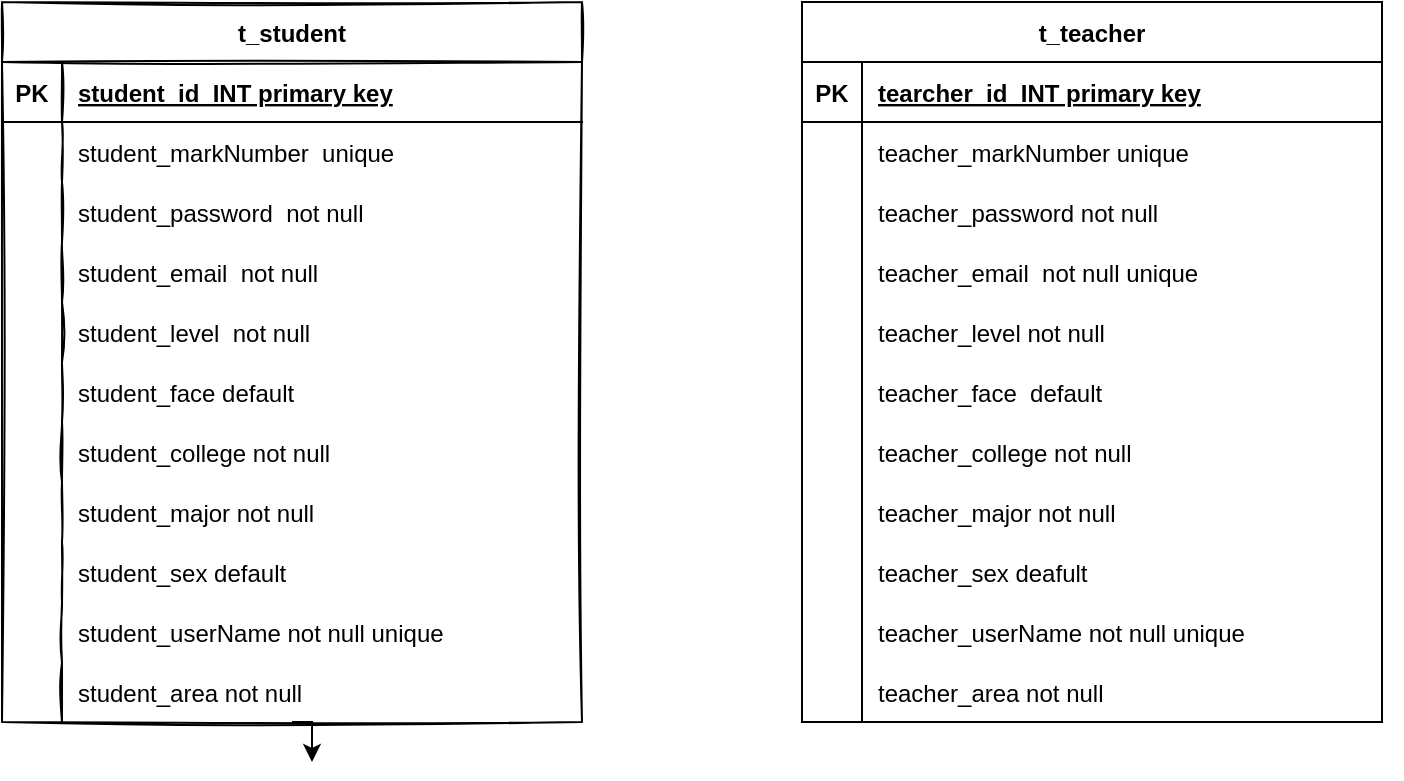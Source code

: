 <mxfile version="13.7.5" type="device"><diagram id="FRcTJmrRLP2db66bjI1D" name="第 1 页"><mxGraphModel dx="1872" dy="631" grid="1" gridSize="10" guides="1" tooltips="1" connect="1" arrows="1" fold="1" page="1" pageScale="1" pageWidth="827" pageHeight="1169" math="0" shadow="0"><root><mxCell id="0"/><mxCell id="1" parent="0"/><mxCell id="u-LH6TOXdFY9ahAZhwlP-93" value="" style="shape=partialRectangle;connectable=0;fillColor=none;top=0;left=0;bottom=0;right=0;align=left;spacingLeft=6;overflow=hidden;whiteSpace=wrap;" parent="1" vertex="1"><mxGeometry x="79" y="450" width="260" height="30" as="geometry"/></mxCell><mxCell id="u-LH6TOXdFY9ahAZhwlP-145" value="" style="group" parent="1" vertex="1" connectable="0"><mxGeometry x="-200" y="180" width="291" height="360" as="geometry"/></mxCell><mxCell id="u-LH6TOXdFY9ahAZhwlP-59" value="t_student" style="shape=table;startSize=30;container=1;collapsible=1;childLayout=tableLayout;fixedRows=1;rowLines=0;fontStyle=1;align=center;resizeLast=1;shadow=0;sketch=1;movable=1;resizable=1;rotatable=1;deletable=1;editable=1;connectable=1;" parent="u-LH6TOXdFY9ahAZhwlP-145" vertex="1"><mxGeometry width="290" height="360" as="geometry"><mxRectangle width="90" height="30" as="alternateBounds"/></mxGeometry></mxCell><mxCell id="u-LH6TOXdFY9ahAZhwlP-60" value="" style="shape=partialRectangle;collapsible=0;dropTarget=0;pointerEvents=0;fillColor=none;top=0;left=0;bottom=1;right=0;points=[[0,0.5],[1,0.5]];portConstraint=eastwest;" parent="u-LH6TOXdFY9ahAZhwlP-59" vertex="1"><mxGeometry y="30" width="290" height="30" as="geometry"/></mxCell><mxCell id="u-LH6TOXdFY9ahAZhwlP-61" value="PK" style="shape=partialRectangle;connectable=0;fillColor=none;top=0;left=0;bottom=0;right=0;fontStyle=1;overflow=hidden;" parent="u-LH6TOXdFY9ahAZhwlP-60" vertex="1"><mxGeometry width="30" height="30" as="geometry"/></mxCell><mxCell id="u-LH6TOXdFY9ahAZhwlP-62" value="student_id  INT primary key" style="shape=partialRectangle;connectable=0;fillColor=none;top=0;left=0;bottom=0;right=0;align=left;spacingLeft=6;fontStyle=5;overflow=hidden;" parent="u-LH6TOXdFY9ahAZhwlP-60" vertex="1"><mxGeometry x="30" width="260" height="30" as="geometry"/></mxCell><mxCell id="u-LH6TOXdFY9ahAZhwlP-63" value="" style="shape=partialRectangle;collapsible=0;dropTarget=0;pointerEvents=0;fillColor=none;top=0;left=0;bottom=0;right=0;points=[[0,0.5],[1,0.5]];portConstraint=eastwest;" parent="u-LH6TOXdFY9ahAZhwlP-59" vertex="1"><mxGeometry y="60" width="290" height="30" as="geometry"/></mxCell><mxCell id="u-LH6TOXdFY9ahAZhwlP-64" value="" style="shape=partialRectangle;connectable=0;fillColor=none;top=0;left=0;bottom=0;right=0;editable=1;overflow=hidden;" parent="u-LH6TOXdFY9ahAZhwlP-63" vertex="1"><mxGeometry width="30" height="30" as="geometry"/></mxCell><mxCell id="u-LH6TOXdFY9ahAZhwlP-65" value="student_markNumber  unique" style="shape=partialRectangle;connectable=0;fillColor=none;top=0;left=0;bottom=0;right=0;align=left;spacingLeft=6;overflow=hidden;" parent="u-LH6TOXdFY9ahAZhwlP-63" vertex="1"><mxGeometry x="30" width="260" height="30" as="geometry"/></mxCell><mxCell id="u-LH6TOXdFY9ahAZhwlP-66" value="" style="shape=partialRectangle;collapsible=0;dropTarget=0;pointerEvents=0;fillColor=none;top=0;left=0;bottom=0;right=0;points=[[0,0.5],[1,0.5]];portConstraint=eastwest;" parent="u-LH6TOXdFY9ahAZhwlP-59" vertex="1"><mxGeometry y="90" width="290" height="30" as="geometry"/></mxCell><mxCell id="u-LH6TOXdFY9ahAZhwlP-67" value="" style="shape=partialRectangle;connectable=0;fillColor=none;top=0;left=0;bottom=0;right=0;editable=1;overflow=hidden;" parent="u-LH6TOXdFY9ahAZhwlP-66" vertex="1"><mxGeometry width="30" height="30" as="geometry"/></mxCell><mxCell id="u-LH6TOXdFY9ahAZhwlP-68" value="student_password  not null" style="shape=partialRectangle;connectable=0;fillColor=none;top=0;left=0;bottom=0;right=0;align=left;spacingLeft=6;overflow=hidden;" parent="u-LH6TOXdFY9ahAZhwlP-66" vertex="1"><mxGeometry x="30" width="260" height="30" as="geometry"/></mxCell><mxCell id="u-LH6TOXdFY9ahAZhwlP-69" value="" style="shape=partialRectangle;collapsible=0;dropTarget=0;pointerEvents=0;fillColor=none;top=0;left=0;bottom=0;right=0;points=[[0,0.5],[1,0.5]];portConstraint=eastwest;" parent="u-LH6TOXdFY9ahAZhwlP-59" vertex="1"><mxGeometry y="120" width="290" height="30" as="geometry"/></mxCell><mxCell id="u-LH6TOXdFY9ahAZhwlP-70" value="" style="shape=partialRectangle;connectable=0;fillColor=none;top=0;left=0;bottom=0;right=0;editable=1;overflow=hidden;" parent="u-LH6TOXdFY9ahAZhwlP-69" vertex="1"><mxGeometry width="30" height="30" as="geometry"/></mxCell><mxCell id="u-LH6TOXdFY9ahAZhwlP-71" value="student_email  not null" style="shape=partialRectangle;connectable=0;fillColor=none;top=0;left=0;bottom=0;right=0;align=left;spacingLeft=6;overflow=hidden;" parent="u-LH6TOXdFY9ahAZhwlP-69" vertex="1"><mxGeometry x="30" width="260" height="30" as="geometry"/></mxCell><mxCell id="u-LH6TOXdFY9ahAZhwlP-87" value="" style="shape=partialRectangle;collapsible=0;dropTarget=0;pointerEvents=0;fillColor=none;top=0;left=0;bottom=0;right=0;points=[[0,0.5],[1,0.5]];portConstraint=eastwest;" parent="u-LH6TOXdFY9ahAZhwlP-59" vertex="1"><mxGeometry y="150" width="290" height="30" as="geometry"/></mxCell><mxCell id="u-LH6TOXdFY9ahAZhwlP-88" value="" style="shape=partialRectangle;connectable=0;fillColor=none;top=0;left=0;bottom=0;right=0;editable=1;overflow=hidden;" parent="u-LH6TOXdFY9ahAZhwlP-87" vertex="1"><mxGeometry width="30" height="30" as="geometry"/></mxCell><mxCell id="u-LH6TOXdFY9ahAZhwlP-89" value="student_level  not null" style="shape=partialRectangle;connectable=0;fillColor=none;top=0;left=0;bottom=0;right=0;align=left;spacingLeft=6;overflow=hidden;" parent="u-LH6TOXdFY9ahAZhwlP-87" vertex="1"><mxGeometry x="30" width="260" height="30" as="geometry"/></mxCell><mxCell id="fRywJmHjUNEagbJXSCJQ-19" value="" style="shape=partialRectangle;collapsible=0;dropTarget=0;pointerEvents=0;fillColor=none;top=0;left=0;bottom=0;right=0;points=[[0,0.5],[1,0.5]];portConstraint=eastwest;" vertex="1" parent="u-LH6TOXdFY9ahAZhwlP-59"><mxGeometry y="180" width="290" height="30" as="geometry"/></mxCell><mxCell id="fRywJmHjUNEagbJXSCJQ-20" value="" style="shape=partialRectangle;connectable=0;fillColor=none;top=0;left=0;bottom=0;right=0;editable=1;overflow=hidden;" vertex="1" parent="fRywJmHjUNEagbJXSCJQ-19"><mxGeometry width="30" height="30" as="geometry"/></mxCell><mxCell id="fRywJmHjUNEagbJXSCJQ-21" value="student_face default" style="shape=partialRectangle;connectable=0;fillColor=none;top=0;left=0;bottom=0;right=0;align=left;spacingLeft=6;overflow=hidden;" vertex="1" parent="fRywJmHjUNEagbJXSCJQ-19"><mxGeometry x="30" width="260" height="30" as="geometry"/></mxCell><mxCell id="fRywJmHjUNEagbJXSCJQ-22" value="" style="shape=partialRectangle;collapsible=0;dropTarget=0;pointerEvents=0;fillColor=none;top=0;left=0;bottom=0;right=0;points=[[0,0.5],[1,0.5]];portConstraint=eastwest;" vertex="1" parent="u-LH6TOXdFY9ahAZhwlP-59"><mxGeometry y="210" width="290" height="30" as="geometry"/></mxCell><mxCell id="fRywJmHjUNEagbJXSCJQ-23" value="" style="shape=partialRectangle;connectable=0;fillColor=none;top=0;left=0;bottom=0;right=0;editable=1;overflow=hidden;" vertex="1" parent="fRywJmHjUNEagbJXSCJQ-22"><mxGeometry width="30" height="30" as="geometry"/></mxCell><mxCell id="fRywJmHjUNEagbJXSCJQ-24" value="student_college not null" style="shape=partialRectangle;connectable=0;fillColor=none;top=0;left=0;bottom=0;right=0;align=left;spacingLeft=6;overflow=hidden;" vertex="1" parent="fRywJmHjUNEagbJXSCJQ-22"><mxGeometry x="30" width="260" height="30" as="geometry"/></mxCell><mxCell id="fRywJmHjUNEagbJXSCJQ-25" value="" style="shape=partialRectangle;collapsible=0;dropTarget=0;pointerEvents=0;fillColor=none;top=0;left=0;bottom=0;right=0;points=[[0,0.5],[1,0.5]];portConstraint=eastwest;" vertex="1" parent="u-LH6TOXdFY9ahAZhwlP-59"><mxGeometry y="240" width="290" height="30" as="geometry"/></mxCell><mxCell id="fRywJmHjUNEagbJXSCJQ-26" value="" style="shape=partialRectangle;connectable=0;fillColor=none;top=0;left=0;bottom=0;right=0;editable=1;overflow=hidden;" vertex="1" parent="fRywJmHjUNEagbJXSCJQ-25"><mxGeometry width="30" height="30" as="geometry"/></mxCell><mxCell id="fRywJmHjUNEagbJXSCJQ-27" value="student_major not null" style="shape=partialRectangle;connectable=0;fillColor=none;top=0;left=0;bottom=0;right=0;align=left;spacingLeft=6;overflow=hidden;" vertex="1" parent="fRywJmHjUNEagbJXSCJQ-25"><mxGeometry x="30" width="260" height="30" as="geometry"/></mxCell><mxCell id="fRywJmHjUNEagbJXSCJQ-28" value="" style="shape=partialRectangle;collapsible=0;dropTarget=0;pointerEvents=0;fillColor=none;top=0;left=0;bottom=0;right=0;points=[[0,0.5],[1,0.5]];portConstraint=eastwest;" vertex="1" parent="u-LH6TOXdFY9ahAZhwlP-59"><mxGeometry y="270" width="290" height="30" as="geometry"/></mxCell><mxCell id="fRywJmHjUNEagbJXSCJQ-29" value="" style="shape=partialRectangle;connectable=0;fillColor=none;top=0;left=0;bottom=0;right=0;editable=1;overflow=hidden;" vertex="1" parent="fRywJmHjUNEagbJXSCJQ-28"><mxGeometry width="30" height="30" as="geometry"/></mxCell><mxCell id="fRywJmHjUNEagbJXSCJQ-30" value="student_sex default" style="shape=partialRectangle;connectable=0;fillColor=none;top=0;left=0;bottom=0;right=0;align=left;spacingLeft=6;overflow=hidden;" vertex="1" parent="fRywJmHjUNEagbJXSCJQ-28"><mxGeometry x="30" width="260" height="30" as="geometry"/></mxCell><mxCell id="fRywJmHjUNEagbJXSCJQ-31" value="" style="shape=partialRectangle;collapsible=0;dropTarget=0;pointerEvents=0;fillColor=none;top=0;left=0;bottom=0;right=0;points=[[0,0.5],[1,0.5]];portConstraint=eastwest;" vertex="1" parent="u-LH6TOXdFY9ahAZhwlP-59"><mxGeometry y="300" width="290" height="30" as="geometry"/></mxCell><mxCell id="fRywJmHjUNEagbJXSCJQ-32" value="" style="shape=partialRectangle;connectable=0;fillColor=none;top=0;left=0;bottom=0;right=0;editable=1;overflow=hidden;" vertex="1" parent="fRywJmHjUNEagbJXSCJQ-31"><mxGeometry width="30" height="30" as="geometry"/></mxCell><mxCell id="fRywJmHjUNEagbJXSCJQ-33" value="student_userName not null unique" style="shape=partialRectangle;connectable=0;fillColor=none;top=0;left=0;bottom=0;right=0;align=left;spacingLeft=6;overflow=hidden;" vertex="1" parent="fRywJmHjUNEagbJXSCJQ-31"><mxGeometry x="30" width="260" height="30" as="geometry"/></mxCell><mxCell id="fRywJmHjUNEagbJXSCJQ-35" value="" style="shape=partialRectangle;collapsible=0;dropTarget=0;pointerEvents=0;fillColor=none;top=0;left=0;bottom=0;right=0;points=[[0,0.5],[1,0.5]];portConstraint=eastwest;" vertex="1" parent="u-LH6TOXdFY9ahAZhwlP-59"><mxGeometry y="330" width="290" height="30" as="geometry"/></mxCell><mxCell id="fRywJmHjUNEagbJXSCJQ-36" value="" style="shape=partialRectangle;connectable=0;fillColor=none;top=0;left=0;bottom=0;right=0;editable=1;overflow=hidden;" vertex="1" parent="fRywJmHjUNEagbJXSCJQ-35"><mxGeometry width="30" height="30" as="geometry"/></mxCell><mxCell id="fRywJmHjUNEagbJXSCJQ-37" value="student_area not null" style="shape=partialRectangle;connectable=0;fillColor=none;top=0;left=0;bottom=0;right=0;align=left;spacingLeft=6;overflow=hidden;" vertex="1" parent="fRywJmHjUNEagbJXSCJQ-35"><mxGeometry x="30" width="260" height="30" as="geometry"/></mxCell><mxCell id="u-LH6TOXdFY9ahAZhwlP-146" value="" style="group" parent="1" vertex="1" connectable="0"><mxGeometry x="190" y="180" width="310" height="360" as="geometry"/></mxCell><mxCell id="u-LH6TOXdFY9ahAZhwlP-147" value="" style="group" parent="u-LH6TOXdFY9ahAZhwlP-146" vertex="1" connectable="0"><mxGeometry x="10" width="300" height="360" as="geometry"/></mxCell><mxCell id="u-LH6TOXdFY9ahAZhwlP-151" value="" style="group" parent="u-LH6TOXdFY9ahAZhwlP-147" vertex="1" connectable="0"><mxGeometry width="300" height="360" as="geometry"/></mxCell><mxCell id="u-LH6TOXdFY9ahAZhwlP-154" value="" style="group" parent="u-LH6TOXdFY9ahAZhwlP-151" vertex="1" connectable="0"><mxGeometry width="290" height="360" as="geometry"/></mxCell><mxCell id="u-LH6TOXdFY9ahAZhwlP-94" value="t_teacher" style="shape=table;startSize=30;container=1;collapsible=1;childLayout=tableLayout;fixedRows=1;rowLines=0;fontStyle=1;align=center;resizeLast=1;" parent="u-LH6TOXdFY9ahAZhwlP-154" vertex="1"><mxGeometry width="290" height="360" as="geometry"><mxRectangle width="90" height="30" as="alternateBounds"/></mxGeometry></mxCell><mxCell id="u-LH6TOXdFY9ahAZhwlP-95" value="" style="shape=partialRectangle;collapsible=0;dropTarget=0;pointerEvents=0;fillColor=none;top=0;left=0;bottom=1;right=0;points=[[0,0.5],[1,0.5]];portConstraint=eastwest;" parent="u-LH6TOXdFY9ahAZhwlP-94" vertex="1"><mxGeometry y="30" width="290" height="30" as="geometry"/></mxCell><mxCell id="u-LH6TOXdFY9ahAZhwlP-96" value="PK" style="shape=partialRectangle;connectable=0;fillColor=none;top=0;left=0;bottom=0;right=0;fontStyle=1;overflow=hidden;" parent="u-LH6TOXdFY9ahAZhwlP-95" vertex="1"><mxGeometry width="30" height="30" as="geometry"/></mxCell><mxCell id="u-LH6TOXdFY9ahAZhwlP-97" value="tearcher_id  INT primary key" style="shape=partialRectangle;connectable=0;fillColor=none;top=0;left=0;bottom=0;right=0;align=left;spacingLeft=6;fontStyle=5;overflow=hidden;" parent="u-LH6TOXdFY9ahAZhwlP-95" vertex="1"><mxGeometry x="30" width="260" height="30" as="geometry"/></mxCell><mxCell id="u-LH6TOXdFY9ahAZhwlP-98" value="" style="shape=partialRectangle;collapsible=0;dropTarget=0;pointerEvents=0;fillColor=none;top=0;left=0;bottom=0;right=0;points=[[0,0.5],[1,0.5]];portConstraint=eastwest;" parent="u-LH6TOXdFY9ahAZhwlP-94" vertex="1"><mxGeometry y="60" width="290" height="30" as="geometry"/></mxCell><mxCell id="u-LH6TOXdFY9ahAZhwlP-99" value="" style="shape=partialRectangle;connectable=0;fillColor=none;top=0;left=0;bottom=0;right=0;editable=1;overflow=hidden;" parent="u-LH6TOXdFY9ahAZhwlP-98" vertex="1"><mxGeometry width="30" height="30" as="geometry"/></mxCell><mxCell id="u-LH6TOXdFY9ahAZhwlP-100" value="teacher_markNumber unique" style="shape=partialRectangle;connectable=0;fillColor=none;top=0;left=0;bottom=0;right=0;align=left;spacingLeft=6;overflow=hidden;" parent="u-LH6TOXdFY9ahAZhwlP-98" vertex="1"><mxGeometry x="30" width="260" height="30" as="geometry"/></mxCell><mxCell id="u-LH6TOXdFY9ahAZhwlP-101" value="" style="shape=partialRectangle;collapsible=0;dropTarget=0;pointerEvents=0;fillColor=none;top=0;left=0;bottom=0;right=0;points=[[0,0.5],[1,0.5]];portConstraint=eastwest;" parent="u-LH6TOXdFY9ahAZhwlP-94" vertex="1"><mxGeometry y="90" width="290" height="30" as="geometry"/></mxCell><mxCell id="u-LH6TOXdFY9ahAZhwlP-102" value="" style="shape=partialRectangle;connectable=0;fillColor=none;top=0;left=0;bottom=0;right=0;editable=1;overflow=hidden;" parent="u-LH6TOXdFY9ahAZhwlP-101" vertex="1"><mxGeometry width="30" height="30" as="geometry"/></mxCell><mxCell id="u-LH6TOXdFY9ahAZhwlP-103" value="teacher_password not null" style="shape=partialRectangle;connectable=0;fillColor=none;top=0;left=0;bottom=0;right=0;align=left;spacingLeft=6;overflow=hidden;" parent="u-LH6TOXdFY9ahAZhwlP-101" vertex="1"><mxGeometry x="30" width="260" height="30" as="geometry"/></mxCell><mxCell id="u-LH6TOXdFY9ahAZhwlP-104" value="" style="shape=partialRectangle;collapsible=0;dropTarget=0;pointerEvents=0;fillColor=none;top=0;left=0;bottom=0;right=0;points=[[0,0.5],[1,0.5]];portConstraint=eastwest;" parent="u-LH6TOXdFY9ahAZhwlP-94" vertex="1"><mxGeometry y="120" width="290" height="30" as="geometry"/></mxCell><mxCell id="u-LH6TOXdFY9ahAZhwlP-105" value="" style="shape=partialRectangle;connectable=0;fillColor=none;top=0;left=0;bottom=0;right=0;editable=1;overflow=hidden;" parent="u-LH6TOXdFY9ahAZhwlP-104" vertex="1"><mxGeometry width="30" height="30" as="geometry"/></mxCell><mxCell id="u-LH6TOXdFY9ahAZhwlP-106" value="teacher_email  not null unique" style="shape=partialRectangle;connectable=0;fillColor=none;top=0;left=0;bottom=0;right=0;align=left;spacingLeft=6;overflow=hidden;" parent="u-LH6TOXdFY9ahAZhwlP-104" vertex="1"><mxGeometry x="30" width="260" height="30" as="geometry"/></mxCell><mxCell id="u-LH6TOXdFY9ahAZhwlP-107" value="" style="shape=partialRectangle;collapsible=0;dropTarget=0;pointerEvents=0;fillColor=none;top=0;left=0;bottom=0;right=0;points=[[0,0.5],[1,0.5]];portConstraint=eastwest;" parent="u-LH6TOXdFY9ahAZhwlP-94" vertex="1"><mxGeometry y="150" width="290" height="30" as="geometry"/></mxCell><mxCell id="u-LH6TOXdFY9ahAZhwlP-108" value="" style="shape=partialRectangle;connectable=0;fillColor=none;top=0;left=0;bottom=0;right=0;editable=1;overflow=hidden;" parent="u-LH6TOXdFY9ahAZhwlP-107" vertex="1"><mxGeometry width="30" height="30" as="geometry"/></mxCell><mxCell id="u-LH6TOXdFY9ahAZhwlP-109" value="teacher_level not null" style="shape=partialRectangle;connectable=0;fillColor=none;top=0;left=0;bottom=0;right=0;align=left;spacingLeft=6;overflow=hidden;" parent="u-LH6TOXdFY9ahAZhwlP-107" vertex="1"><mxGeometry x="30" width="260" height="30" as="geometry"/></mxCell><mxCell id="fRywJmHjUNEagbJXSCJQ-38" value="" style="shape=partialRectangle;collapsible=0;dropTarget=0;pointerEvents=0;fillColor=none;top=0;left=0;bottom=0;right=0;points=[[0,0.5],[1,0.5]];portConstraint=eastwest;" vertex="1" parent="u-LH6TOXdFY9ahAZhwlP-94"><mxGeometry y="180" width="290" height="30" as="geometry"/></mxCell><mxCell id="fRywJmHjUNEagbJXSCJQ-39" value="" style="shape=partialRectangle;connectable=0;fillColor=none;top=0;left=0;bottom=0;right=0;editable=1;overflow=hidden;" vertex="1" parent="fRywJmHjUNEagbJXSCJQ-38"><mxGeometry width="30" height="30" as="geometry"/></mxCell><mxCell id="fRywJmHjUNEagbJXSCJQ-40" value="teacher_face  default" style="shape=partialRectangle;connectable=0;fillColor=none;top=0;left=0;bottom=0;right=0;align=left;spacingLeft=6;overflow=hidden;" vertex="1" parent="fRywJmHjUNEagbJXSCJQ-38"><mxGeometry x="30" width="260" height="30" as="geometry"/></mxCell><mxCell id="fRywJmHjUNEagbJXSCJQ-41" value="" style="shape=partialRectangle;collapsible=0;dropTarget=0;pointerEvents=0;fillColor=none;top=0;left=0;bottom=0;right=0;points=[[0,0.5],[1,0.5]];portConstraint=eastwest;" vertex="1" parent="u-LH6TOXdFY9ahAZhwlP-94"><mxGeometry y="210" width="290" height="30" as="geometry"/></mxCell><mxCell id="fRywJmHjUNEagbJXSCJQ-42" value="" style="shape=partialRectangle;connectable=0;fillColor=none;top=0;left=0;bottom=0;right=0;editable=1;overflow=hidden;" vertex="1" parent="fRywJmHjUNEagbJXSCJQ-41"><mxGeometry width="30" height="30" as="geometry"/></mxCell><mxCell id="fRywJmHjUNEagbJXSCJQ-43" value="teacher_college not null" style="shape=partialRectangle;connectable=0;fillColor=none;top=0;left=0;bottom=0;right=0;align=left;spacingLeft=6;overflow=hidden;" vertex="1" parent="fRywJmHjUNEagbJXSCJQ-41"><mxGeometry x="30" width="260" height="30" as="geometry"/></mxCell><mxCell id="fRywJmHjUNEagbJXSCJQ-44" value="" style="shape=partialRectangle;collapsible=0;dropTarget=0;pointerEvents=0;fillColor=none;top=0;left=0;bottom=0;right=0;points=[[0,0.5],[1,0.5]];portConstraint=eastwest;" vertex="1" parent="u-LH6TOXdFY9ahAZhwlP-94"><mxGeometry y="240" width="290" height="30" as="geometry"/></mxCell><mxCell id="fRywJmHjUNEagbJXSCJQ-45" value="" style="shape=partialRectangle;connectable=0;fillColor=none;top=0;left=0;bottom=0;right=0;editable=1;overflow=hidden;" vertex="1" parent="fRywJmHjUNEagbJXSCJQ-44"><mxGeometry width="30" height="30" as="geometry"/></mxCell><mxCell id="fRywJmHjUNEagbJXSCJQ-46" value="teacher_major not null" style="shape=partialRectangle;connectable=0;fillColor=none;top=0;left=0;bottom=0;right=0;align=left;spacingLeft=6;overflow=hidden;" vertex="1" parent="fRywJmHjUNEagbJXSCJQ-44"><mxGeometry x="30" width="260" height="30" as="geometry"/></mxCell><mxCell id="fRywJmHjUNEagbJXSCJQ-47" value="" style="shape=partialRectangle;collapsible=0;dropTarget=0;pointerEvents=0;fillColor=none;top=0;left=0;bottom=0;right=0;points=[[0,0.5],[1,0.5]];portConstraint=eastwest;" vertex="1" parent="u-LH6TOXdFY9ahAZhwlP-94"><mxGeometry y="270" width="290" height="30" as="geometry"/></mxCell><mxCell id="fRywJmHjUNEagbJXSCJQ-48" value="" style="shape=partialRectangle;connectable=0;fillColor=none;top=0;left=0;bottom=0;right=0;editable=1;overflow=hidden;" vertex="1" parent="fRywJmHjUNEagbJXSCJQ-47"><mxGeometry width="30" height="30" as="geometry"/></mxCell><mxCell id="fRywJmHjUNEagbJXSCJQ-49" value="teacher_sex deafult" style="shape=partialRectangle;connectable=0;fillColor=none;top=0;left=0;bottom=0;right=0;align=left;spacingLeft=6;overflow=hidden;" vertex="1" parent="fRywJmHjUNEagbJXSCJQ-47"><mxGeometry x="30" width="260" height="30" as="geometry"/></mxCell><mxCell id="fRywJmHjUNEagbJXSCJQ-50" value="" style="shape=partialRectangle;collapsible=0;dropTarget=0;pointerEvents=0;fillColor=none;top=0;left=0;bottom=0;right=0;points=[[0,0.5],[1,0.5]];portConstraint=eastwest;" vertex="1" parent="u-LH6TOXdFY9ahAZhwlP-94"><mxGeometry y="300" width="290" height="30" as="geometry"/></mxCell><mxCell id="fRywJmHjUNEagbJXSCJQ-51" value="" style="shape=partialRectangle;connectable=0;fillColor=none;top=0;left=0;bottom=0;right=0;editable=1;overflow=hidden;" vertex="1" parent="fRywJmHjUNEagbJXSCJQ-50"><mxGeometry width="30" height="30" as="geometry"/></mxCell><mxCell id="fRywJmHjUNEagbJXSCJQ-52" value="teacher_userName not null unique" style="shape=partialRectangle;connectable=0;fillColor=none;top=0;left=0;bottom=0;right=0;align=left;spacingLeft=6;overflow=hidden;" vertex="1" parent="fRywJmHjUNEagbJXSCJQ-50"><mxGeometry x="30" width="260" height="30" as="geometry"/></mxCell><mxCell id="fRywJmHjUNEagbJXSCJQ-53" value="" style="shape=partialRectangle;collapsible=0;dropTarget=0;pointerEvents=0;fillColor=none;top=0;left=0;bottom=0;right=0;points=[[0,0.5],[1,0.5]];portConstraint=eastwest;" vertex="1" parent="u-LH6TOXdFY9ahAZhwlP-94"><mxGeometry y="330" width="290" height="30" as="geometry"/></mxCell><mxCell id="fRywJmHjUNEagbJXSCJQ-54" value="" style="shape=partialRectangle;connectable=0;fillColor=none;top=0;left=0;bottom=0;right=0;editable=1;overflow=hidden;" vertex="1" parent="fRywJmHjUNEagbJXSCJQ-53"><mxGeometry width="30" height="30" as="geometry"/></mxCell><mxCell id="fRywJmHjUNEagbJXSCJQ-55" value="teacher_area not null" style="shape=partialRectangle;connectable=0;fillColor=none;top=0;left=0;bottom=0;right=0;align=left;spacingLeft=6;overflow=hidden;" vertex="1" parent="fRywJmHjUNEagbJXSCJQ-53"><mxGeometry x="30" width="260" height="30" as="geometry"/></mxCell><mxCell id="fRywJmHjUNEagbJXSCJQ-34" style="edgeStyle=orthogonalEdgeStyle;rounded=0;orthogonalLoop=1;jettySize=auto;html=1;exitX=0.5;exitY=1;exitDx=0;exitDy=0;" edge="1" parent="1" source="u-LH6TOXdFY9ahAZhwlP-59"><mxGeometry relative="1" as="geometry"><mxPoint x="-45" y="560" as="targetPoint"/></mxGeometry></mxCell></root></mxGraphModel></diagram></mxfile>